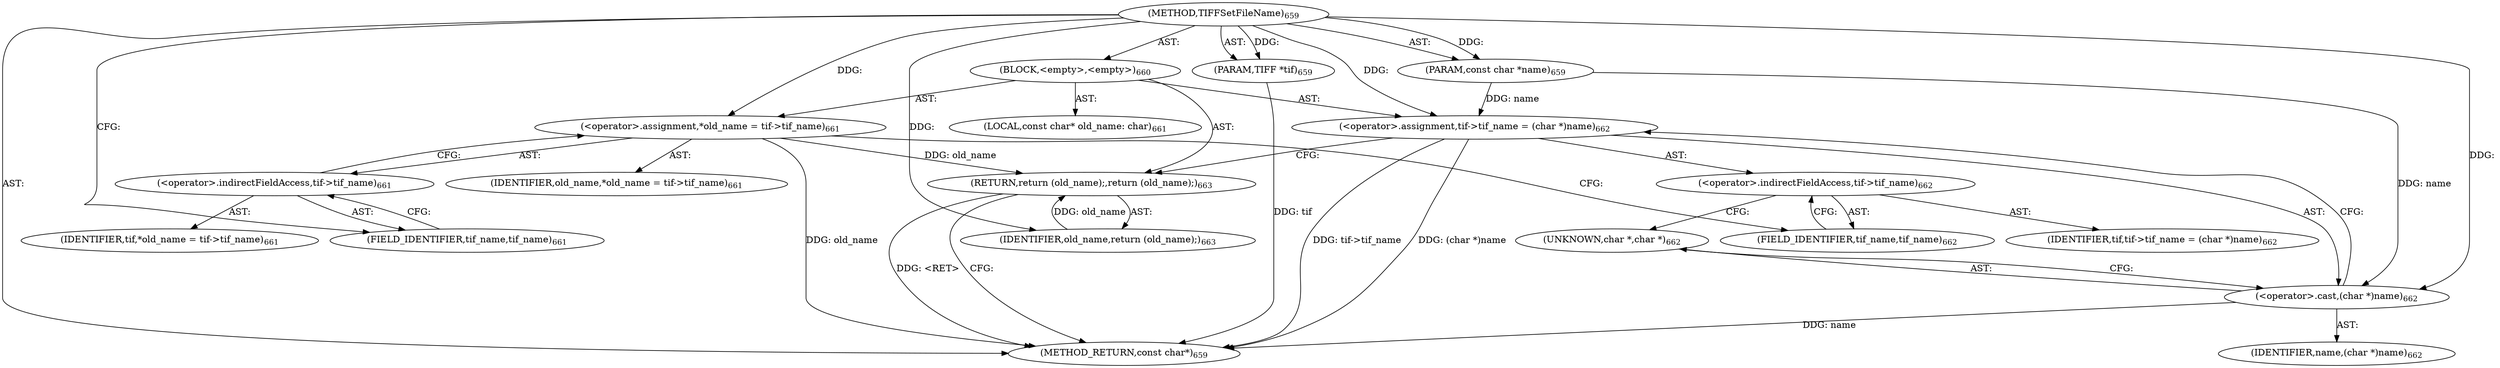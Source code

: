 digraph "TIFFSetFileName" {  
"1425" [label = <(METHOD,TIFFSetFileName)<SUB>659</SUB>> ]
"1426" [label = <(PARAM,TIFF *tif)<SUB>659</SUB>> ]
"1427" [label = <(PARAM,const char *name)<SUB>659</SUB>> ]
"1428" [label = <(BLOCK,&lt;empty&gt;,&lt;empty&gt;)<SUB>660</SUB>> ]
"1429" [label = <(LOCAL,const char* old_name: char)<SUB>661</SUB>> ]
"1430" [label = <(&lt;operator&gt;.assignment,*old_name = tif-&gt;tif_name)<SUB>661</SUB>> ]
"1431" [label = <(IDENTIFIER,old_name,*old_name = tif-&gt;tif_name)<SUB>661</SUB>> ]
"1432" [label = <(&lt;operator&gt;.indirectFieldAccess,tif-&gt;tif_name)<SUB>661</SUB>> ]
"1433" [label = <(IDENTIFIER,tif,*old_name = tif-&gt;tif_name)<SUB>661</SUB>> ]
"1434" [label = <(FIELD_IDENTIFIER,tif_name,tif_name)<SUB>661</SUB>> ]
"1435" [label = <(&lt;operator&gt;.assignment,tif-&gt;tif_name = (char *)name)<SUB>662</SUB>> ]
"1436" [label = <(&lt;operator&gt;.indirectFieldAccess,tif-&gt;tif_name)<SUB>662</SUB>> ]
"1437" [label = <(IDENTIFIER,tif,tif-&gt;tif_name = (char *)name)<SUB>662</SUB>> ]
"1438" [label = <(FIELD_IDENTIFIER,tif_name,tif_name)<SUB>662</SUB>> ]
"1439" [label = <(&lt;operator&gt;.cast,(char *)name)<SUB>662</SUB>> ]
"1440" [label = <(UNKNOWN,char *,char *)<SUB>662</SUB>> ]
"1441" [label = <(IDENTIFIER,name,(char *)name)<SUB>662</SUB>> ]
"1442" [label = <(RETURN,return (old_name);,return (old_name);)<SUB>663</SUB>> ]
"1443" [label = <(IDENTIFIER,old_name,return (old_name);)<SUB>663</SUB>> ]
"1444" [label = <(METHOD_RETURN,const char*)<SUB>659</SUB>> ]
  "1425" -> "1426"  [ label = "AST: "] 
  "1425" -> "1427"  [ label = "AST: "] 
  "1425" -> "1428"  [ label = "AST: "] 
  "1425" -> "1444"  [ label = "AST: "] 
  "1428" -> "1429"  [ label = "AST: "] 
  "1428" -> "1430"  [ label = "AST: "] 
  "1428" -> "1435"  [ label = "AST: "] 
  "1428" -> "1442"  [ label = "AST: "] 
  "1430" -> "1431"  [ label = "AST: "] 
  "1430" -> "1432"  [ label = "AST: "] 
  "1432" -> "1433"  [ label = "AST: "] 
  "1432" -> "1434"  [ label = "AST: "] 
  "1435" -> "1436"  [ label = "AST: "] 
  "1435" -> "1439"  [ label = "AST: "] 
  "1436" -> "1437"  [ label = "AST: "] 
  "1436" -> "1438"  [ label = "AST: "] 
  "1439" -> "1440"  [ label = "AST: "] 
  "1439" -> "1441"  [ label = "AST: "] 
  "1442" -> "1443"  [ label = "AST: "] 
  "1430" -> "1438"  [ label = "CFG: "] 
  "1435" -> "1442"  [ label = "CFG: "] 
  "1442" -> "1444"  [ label = "CFG: "] 
  "1432" -> "1430"  [ label = "CFG: "] 
  "1436" -> "1440"  [ label = "CFG: "] 
  "1439" -> "1435"  [ label = "CFG: "] 
  "1434" -> "1432"  [ label = "CFG: "] 
  "1438" -> "1436"  [ label = "CFG: "] 
  "1440" -> "1439"  [ label = "CFG: "] 
  "1425" -> "1434"  [ label = "CFG: "] 
  "1442" -> "1444"  [ label = "DDG: &lt;RET&gt;"] 
  "1426" -> "1444"  [ label = "DDG: tif"] 
  "1430" -> "1444"  [ label = "DDG: old_name"] 
  "1435" -> "1444"  [ label = "DDG: tif-&gt;tif_name"] 
  "1439" -> "1444"  [ label = "DDG: name"] 
  "1435" -> "1444"  [ label = "DDG: (char *)name"] 
  "1425" -> "1426"  [ label = "DDG: "] 
  "1425" -> "1427"  [ label = "DDG: "] 
  "1427" -> "1435"  [ label = "DDG: name"] 
  "1425" -> "1435"  [ label = "DDG: "] 
  "1443" -> "1442"  [ label = "DDG: old_name"] 
  "1430" -> "1442"  [ label = "DDG: old_name"] 
  "1425" -> "1430"  [ label = "DDG: "] 
  "1425" -> "1443"  [ label = "DDG: "] 
  "1427" -> "1439"  [ label = "DDG: name"] 
  "1425" -> "1439"  [ label = "DDG: "] 
}
